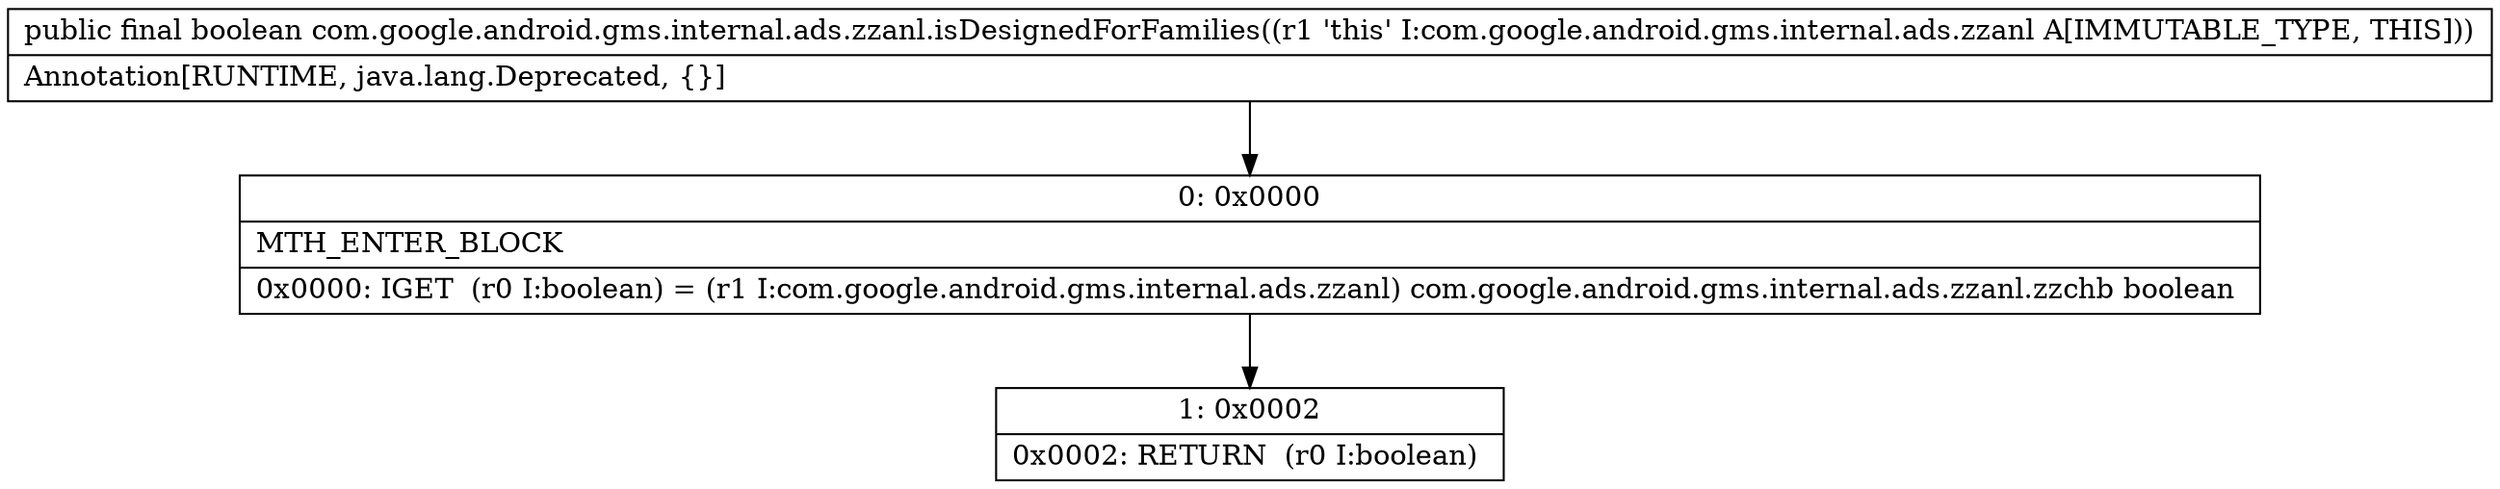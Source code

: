 digraph "CFG forcom.google.android.gms.internal.ads.zzanl.isDesignedForFamilies()Z" {
Node_0 [shape=record,label="{0\:\ 0x0000|MTH_ENTER_BLOCK\l|0x0000: IGET  (r0 I:boolean) = (r1 I:com.google.android.gms.internal.ads.zzanl) com.google.android.gms.internal.ads.zzanl.zzchb boolean \l}"];
Node_1 [shape=record,label="{1\:\ 0x0002|0x0002: RETURN  (r0 I:boolean) \l}"];
MethodNode[shape=record,label="{public final boolean com.google.android.gms.internal.ads.zzanl.isDesignedForFamilies((r1 'this' I:com.google.android.gms.internal.ads.zzanl A[IMMUTABLE_TYPE, THIS]))  | Annotation[RUNTIME, java.lang.Deprecated, \{\}]\l}"];
MethodNode -> Node_0;
Node_0 -> Node_1;
}

